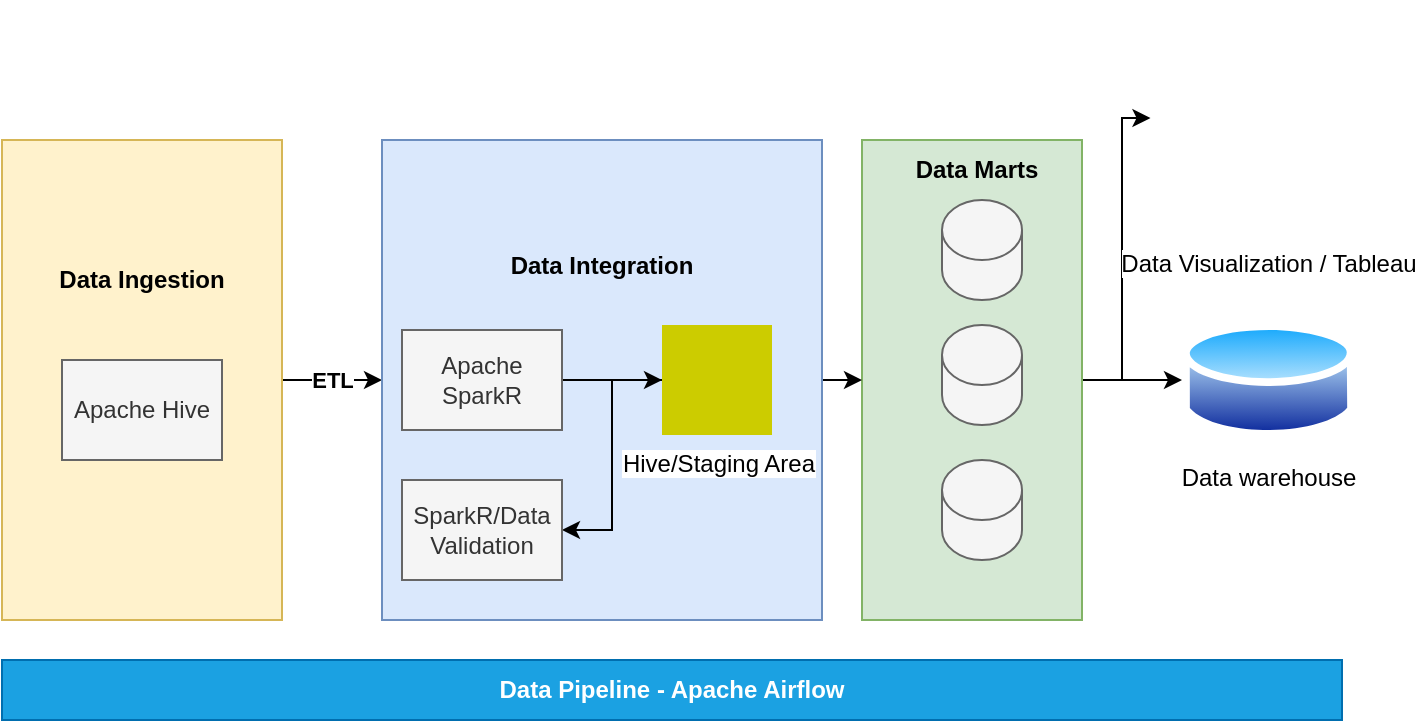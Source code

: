 <mxfile version="20.8.20" type="device"><diagram name="Page-1" id="o4rQT1mPGAVLrcJJGDyi"><mxGraphModel dx="880" dy="427" grid="1" gridSize="10" guides="1" tooltips="1" connect="1" arrows="1" fold="1" page="1" pageScale="1" pageWidth="2339" pageHeight="3300" math="0" shadow="0"><root><mxCell id="0"/><mxCell id="1" parent="0"/><mxCell id="8Os326XeembdGsEvw8QE-23" value="" style="edgeStyle=orthogonalEdgeStyle;rounded=0;orthogonalLoop=1;jettySize=auto;html=1;" edge="1" parent="1" source="8Os326XeembdGsEvw8QE-17" target="8Os326XeembdGsEvw8QE-22"><mxGeometry relative="1" as="geometry"/></mxCell><mxCell id="8Os326XeembdGsEvw8QE-27" style="edgeStyle=orthogonalEdgeStyle;rounded=0;orthogonalLoop=1;jettySize=auto;html=1;entryX=0;entryY=0.5;entryDx=0;entryDy=0;" edge="1" parent="1" source="8Os326XeembdGsEvw8QE-17" target="8Os326XeembdGsEvw8QE-25"><mxGeometry relative="1" as="geometry"/></mxCell><mxCell id="8Os326XeembdGsEvw8QE-17" value="" style="rounded=0;whiteSpace=wrap;html=1;fillColor=#d5e8d4;strokeColor=#82b366;" vertex="1" parent="1"><mxGeometry x="660" y="90" width="110" height="240" as="geometry"/></mxCell><mxCell id="8Os326XeembdGsEvw8QE-4" value="&lt;b&gt;ETL&lt;/b&gt;" style="edgeStyle=orthogonalEdgeStyle;rounded=0;orthogonalLoop=1;jettySize=auto;html=1;" edge="1" parent="1" source="8Os326XeembdGsEvw8QE-1" target="8Os326XeembdGsEvw8QE-2"><mxGeometry relative="1" as="geometry"/></mxCell><mxCell id="8Os326XeembdGsEvw8QE-1" value="&lt;b&gt;Data Ingestion&lt;br&gt;&lt;/b&gt;&lt;br&gt;&lt;br&gt;&lt;br&gt;&lt;br&gt;&lt;br&gt;&lt;br&gt;&lt;br&gt;" style="rounded=0;whiteSpace=wrap;html=1;fillColor=#fff2cc;strokeColor=#d6b656;" vertex="1" parent="1"><mxGeometry x="230" y="90" width="140" height="240" as="geometry"/></mxCell><mxCell id="8Os326XeembdGsEvw8QE-20" style="edgeStyle=orthogonalEdgeStyle;rounded=0;orthogonalLoop=1;jettySize=auto;html=1;exitX=1;exitY=0.5;exitDx=0;exitDy=0;entryX=0;entryY=0.5;entryDx=0;entryDy=0;" edge="1" parent="1" source="8Os326XeembdGsEvw8QE-2" target="8Os326XeembdGsEvw8QE-17"><mxGeometry relative="1" as="geometry"/></mxCell><mxCell id="8Os326XeembdGsEvw8QE-2" value="&lt;b&gt;Data Integration&lt;br&gt;&lt;br&gt;&lt;br&gt;&lt;br&gt;&lt;br&gt;&lt;br&gt;&lt;br&gt;&lt;br&gt;&lt;br&gt;&lt;/b&gt;" style="rounded=0;whiteSpace=wrap;html=1;fillColor=#dae8fc;strokeColor=#6c8ebf;" vertex="1" parent="1"><mxGeometry x="420" y="90" width="220" height="240" as="geometry"/></mxCell><mxCell id="8Os326XeembdGsEvw8QE-3" value="Apache Hive" style="rounded=0;whiteSpace=wrap;html=1;fillColor=#f5f5f5;fontColor=#333333;strokeColor=#666666;" vertex="1" parent="1"><mxGeometry x="260" y="200" width="80" height="50" as="geometry"/></mxCell><mxCell id="8Os326XeembdGsEvw8QE-7" value="" style="edgeStyle=orthogonalEdgeStyle;rounded=0;orthogonalLoop=1;jettySize=auto;html=1;" edge="1" parent="1" source="8Os326XeembdGsEvw8QE-5" target="8Os326XeembdGsEvw8QE-6"><mxGeometry relative="1" as="geometry"/></mxCell><mxCell id="8Os326XeembdGsEvw8QE-5" value="Apache SparkR" style="rounded=0;whiteSpace=wrap;html=1;fillColor=#f5f5f5;fontColor=#333333;strokeColor=#666666;" vertex="1" parent="1"><mxGeometry x="430" y="185" width="80" height="50" as="geometry"/></mxCell><mxCell id="8Os326XeembdGsEvw8QE-10" style="edgeStyle=orthogonalEdgeStyle;rounded=0;orthogonalLoop=1;jettySize=auto;html=1;entryX=1;entryY=0.5;entryDx=0;entryDy=0;" edge="1" parent="1" source="8Os326XeembdGsEvw8QE-6" target="8Os326XeembdGsEvw8QE-8"><mxGeometry relative="1" as="geometry"/></mxCell><mxCell id="8Os326XeembdGsEvw8QE-6" value="Hive/Staging Area" style="shape=image;html=1;verticalAlign=top;verticalLabelPosition=bottom;labelBackgroundColor=#ffffff;imageAspect=0;aspect=fixed;image=https://cdn4.iconfinder.com/data/icons/social-media-and-logos-12/32/Logo_Evernote_elephant-128.png;imageBackground=#CCCC00;" vertex="1" parent="1"><mxGeometry x="560" y="182.5" width="55" height="55" as="geometry"/></mxCell><mxCell id="8Os326XeembdGsEvw8QE-8" value="SparkR/Data Validation" style="rounded=0;whiteSpace=wrap;html=1;fillColor=#f5f5f5;fontColor=#333333;strokeColor=#666666;" vertex="1" parent="1"><mxGeometry x="430" y="260" width="80" height="50" as="geometry"/></mxCell><mxCell id="8Os326XeembdGsEvw8QE-13" value="" style="shape=cylinder3;whiteSpace=wrap;html=1;boundedLbl=1;backgroundOutline=1;size=15;fillColor=#f5f5f5;fontColor=#333333;strokeColor=#666666;" vertex="1" parent="1"><mxGeometry x="700" y="250" width="40" height="50" as="geometry"/></mxCell><mxCell id="8Os326XeembdGsEvw8QE-15" value="" style="shape=cylinder3;whiteSpace=wrap;html=1;boundedLbl=1;backgroundOutline=1;size=15;fillColor=#f5f5f5;fontColor=#333333;strokeColor=#666666;" vertex="1" parent="1"><mxGeometry x="700" y="182.5" width="40" height="50" as="geometry"/></mxCell><mxCell id="8Os326XeembdGsEvw8QE-16" value="" style="shape=cylinder3;whiteSpace=wrap;html=1;boundedLbl=1;backgroundOutline=1;size=15;fillColor=#f5f5f5;fontColor=#333333;strokeColor=#666666;" vertex="1" parent="1"><mxGeometry x="700" y="120" width="40" height="50" as="geometry"/></mxCell><mxCell id="8Os326XeembdGsEvw8QE-21" value="&lt;b&gt;Data Marts&lt;/b&gt;" style="text;html=1;strokeColor=none;fillColor=none;align=center;verticalAlign=middle;whiteSpace=wrap;rounded=0;" vertex="1" parent="1"><mxGeometry x="685" y="90" width="65" height="30" as="geometry"/></mxCell><mxCell id="8Os326XeembdGsEvw8QE-22" value="Data warehouse" style="aspect=fixed;perimeter=ellipsePerimeter;html=1;align=center;shadow=0;dashed=0;spacingTop=3;image;image=img/lib/active_directory/database.svg;" vertex="1" parent="1"><mxGeometry x="820" y="178" width="86.49" height="64" as="geometry"/></mxCell><mxCell id="8Os326XeembdGsEvw8QE-24" value="&lt;b&gt;Data Pipeline - Apache Airflow&lt;/b&gt;" style="rounded=0;whiteSpace=wrap;html=1;fillColor=#1ba1e2;fontColor=#ffffff;strokeColor=#006EAF;" vertex="1" parent="1"><mxGeometry x="230" y="350" width="670" height="30" as="geometry"/></mxCell><mxCell id="8Os326XeembdGsEvw8QE-25" value="Data Visualization / Tableau" style="shape=image;html=1;verticalAlign=top;verticalLabelPosition=bottom;labelBackgroundColor=#ffffff;imageAspect=0;aspect=fixed;image=https://cdn4.iconfinder.com/data/icons/iphone-calculator-shopping-report/128/barChart.png" vertex="1" parent="1"><mxGeometry x="804.24" y="20" width="118" height="118" as="geometry"/></mxCell></root></mxGraphModel></diagram></mxfile>